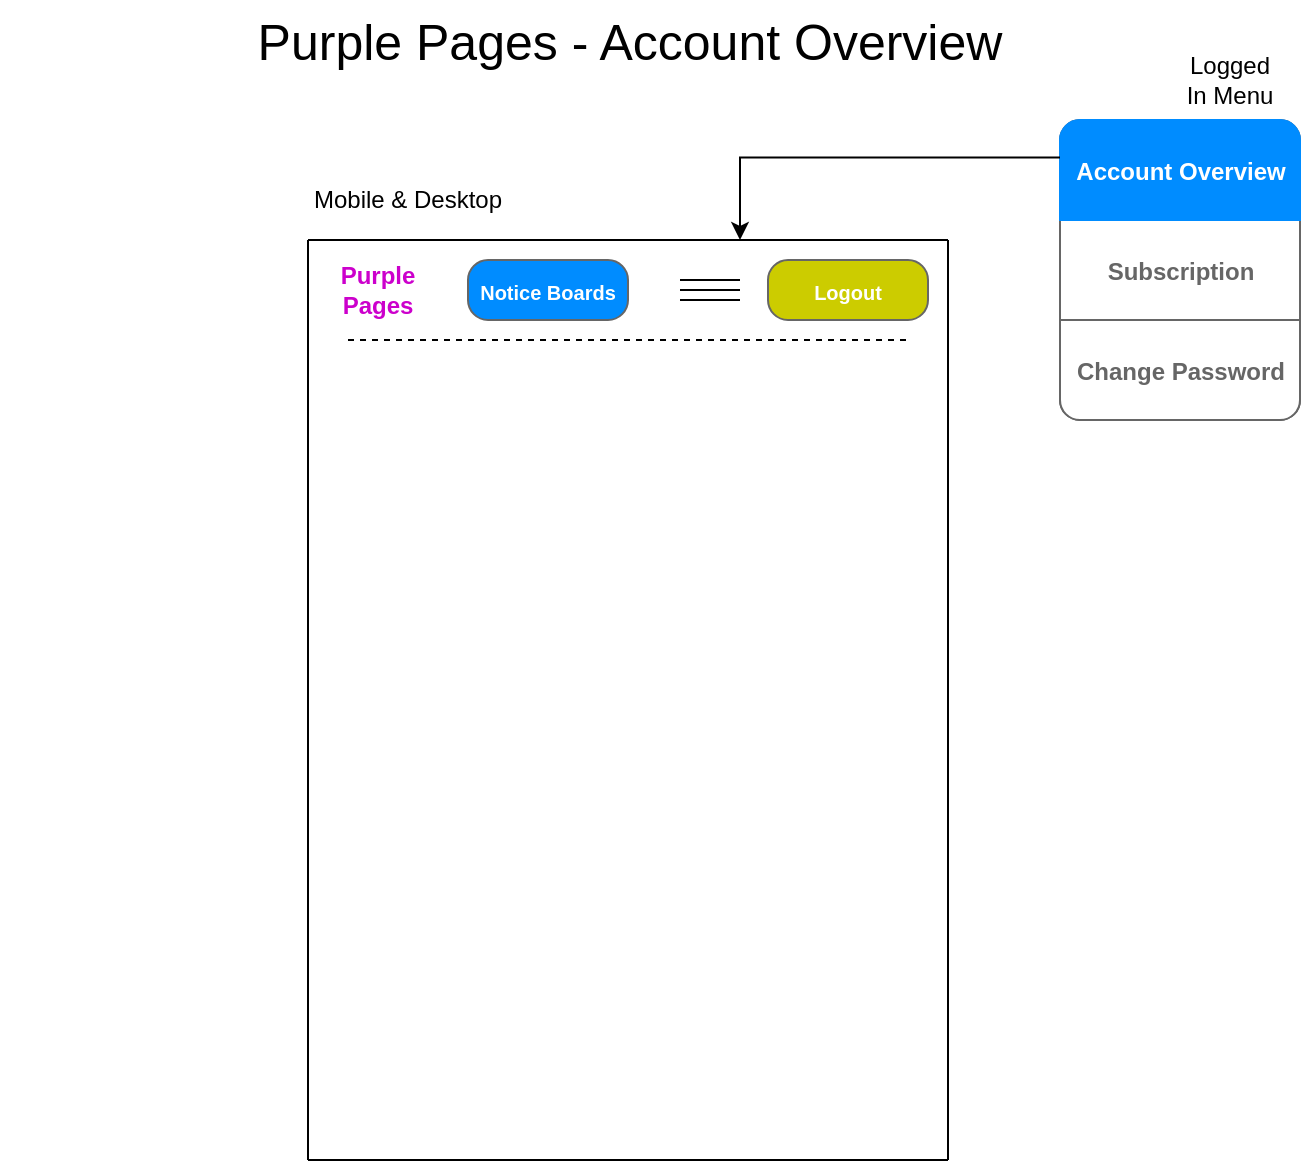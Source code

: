 <mxfile version="12.1.0" type="device" pages="1"><diagram id="4r0fBzSc8f4pYXhXA40c" name="Page-1"><mxGraphModel dx="1408" dy="699" grid="1" gridSize="10" guides="1" tooltips="1" connect="1" arrows="1" fold="1" page="1" pageScale="1" pageWidth="850" pageHeight="1100" math="0" shadow="0"><root><mxCell id="0"/><mxCell id="1" parent="0"/><mxCell id="d-PyySIdQM4EPSaNK-hC-1" value="Purple Pages - Account Overview" style="text;html=1;strokeColor=none;fillColor=none;align=center;verticalAlign=middle;whiteSpace=wrap;rounded=0;fontSize=25;" parent="1" vertex="1"><mxGeometry x="110" y="20" width="630" height="40" as="geometry"/></mxCell><mxCell id="d-PyySIdQM4EPSaNK-hC-2" value="" style="endArrow=none;html=1;" parent="1" edge="1"><mxGeometry width="50" height="50" relative="1" as="geometry"><mxPoint x="264" y="140" as="sourcePoint"/><mxPoint x="584" y="140" as="targetPoint"/></mxGeometry></mxCell><mxCell id="d-PyySIdQM4EPSaNK-hC-3" value="" style="endArrow=none;html=1;" parent="1" edge="1"><mxGeometry width="50" height="50" relative="1" as="geometry"><mxPoint x="264" y="600" as="sourcePoint"/><mxPoint x="264" y="140" as="targetPoint"/></mxGeometry></mxCell><mxCell id="d-PyySIdQM4EPSaNK-hC-4" value="" style="endArrow=none;html=1;" parent="1" edge="1"><mxGeometry width="50" height="50" relative="1" as="geometry"><mxPoint x="584" y="600" as="sourcePoint"/><mxPoint x="584" y="140" as="targetPoint"/></mxGeometry></mxCell><mxCell id="d-PyySIdQM4EPSaNK-hC-5" value="&lt;b&gt;&lt;font color=&quot;#cc00cc&quot;&gt;Purple&lt;br&gt;Pages&lt;/font&gt;&lt;/b&gt;" style="text;html=1;strokeColor=none;fillColor=none;align=center;verticalAlign=middle;whiteSpace=wrap;rounded=0;" parent="1" vertex="1"><mxGeometry x="274" y="150" width="50" height="30" as="geometry"/></mxCell><mxCell id="d-PyySIdQM4EPSaNK-hC-6" value="&lt;font style=&quot;font-size: 10px&quot;&gt;Notice Boards&lt;/font&gt;" style="strokeWidth=1;shadow=0;dashed=0;align=center;html=1;shape=mxgraph.mockup.buttons.button;strokeColor=#666666;fontColor=#ffffff;mainText=;buttonStyle=round;fontSize=17;fontStyle=1;fillColor=#008cff;whiteSpace=wrap;" parent="1" vertex="1"><mxGeometry x="344" y="150" width="80" height="30" as="geometry"/></mxCell><mxCell id="d-PyySIdQM4EPSaNK-hC-7" value="&lt;span style=&quot;font-size: 10px&quot;&gt;Logout&lt;/span&gt;" style="strokeWidth=1;shadow=0;dashed=0;align=center;html=1;shape=mxgraph.mockup.buttons.button;strokeColor=#666666;fontColor=#ffffff;mainText=;buttonStyle=round;fontSize=17;fontStyle=1;fillColor=#CCCC00;whiteSpace=wrap;" parent="1" vertex="1"><mxGeometry x="494" y="150" width="80" height="30" as="geometry"/></mxCell><mxCell id="d-PyySIdQM4EPSaNK-hC-14" value="" style="endArrow=none;dashed=1;html=1;" parent="1" edge="1"><mxGeometry width="50" height="50" relative="1" as="geometry"><mxPoint x="284" y="190" as="sourcePoint"/><mxPoint x="564" y="190" as="targetPoint"/></mxGeometry></mxCell><mxCell id="d-PyySIdQM4EPSaNK-hC-33" value="" style="endArrow=none;html=1;" parent="1" edge="1"><mxGeometry width="50" height="50" relative="1" as="geometry"><mxPoint x="264" y="600" as="sourcePoint"/><mxPoint x="584" y="600" as="targetPoint"/></mxGeometry></mxCell><mxCell id="d-PyySIdQM4EPSaNK-hC-34" value="Mobile &amp;amp; Desktop" style="text;html=1;strokeColor=none;fillColor=none;align=center;verticalAlign=middle;whiteSpace=wrap;rounded=0;" parent="1" vertex="1"><mxGeometry x="264" y="110" width="100" height="20" as="geometry"/></mxCell><mxCell id="-mv9Tmi8zgAod3EZ3BMS-1" value="" style="endArrow=none;html=1;" edge="1" parent="1"><mxGeometry width="50" height="50" relative="1" as="geometry"><mxPoint x="450" y="160" as="sourcePoint"/><mxPoint x="480" y="160" as="targetPoint"/></mxGeometry></mxCell><mxCell id="-mv9Tmi8zgAod3EZ3BMS-2" value="" style="endArrow=none;html=1;" edge="1" parent="1"><mxGeometry width="50" height="50" relative="1" as="geometry"><mxPoint x="450" y="165" as="sourcePoint"/><mxPoint x="480" y="165" as="targetPoint"/></mxGeometry></mxCell><mxCell id="-mv9Tmi8zgAod3EZ3BMS-3" value="" style="endArrow=none;html=1;" edge="1" parent="1"><mxGeometry width="50" height="50" relative="1" as="geometry"><mxPoint x="450" y="170" as="sourcePoint"/><mxPoint x="480" y="170" as="targetPoint"/></mxGeometry></mxCell><mxCell id="-mv9Tmi8zgAod3EZ3BMS-5" value="" style="strokeWidth=1;shadow=0;dashed=0;align=center;html=1;shape=mxgraph.mockup.rrect;rSize=10;fillColor=#ffffff;strokeColor=#666666;" vertex="1" parent="1"><mxGeometry x="640" y="80" width="120" height="150" as="geometry"/></mxCell><mxCell id="-mv9Tmi8zgAod3EZ3BMS-6" value="&lt;font style=&quot;font-size: 12px&quot;&gt;Subscription&lt;/font&gt;" style="strokeColor=inherit;fillColor=inherit;gradientColor=inherit;strokeWidth=1;shadow=0;dashed=0;align=center;html=1;shape=mxgraph.mockup.rrect;rSize=0;fontSize=17;fontColor=#666666;fontStyle=1;resizeWidth=1;" vertex="1" parent="-mv9Tmi8zgAod3EZ3BMS-5"><mxGeometry width="120" height="50" relative="1" as="geometry"><mxPoint y="50" as="offset"/></mxGeometry></mxCell><mxCell id="-mv9Tmi8zgAod3EZ3BMS-8" value="&lt;font style=&quot;font-size: 12px&quot;&gt;Change Password&lt;/font&gt;" style="strokeColor=inherit;fillColor=inherit;gradientColor=inherit;strokeWidth=1;shadow=0;dashed=0;align=center;html=1;shape=mxgraph.mockup.bottomButton;rSize=10;fontSize=17;fontColor=#666666;fontStyle=1;resizeWidth=1;" vertex="1" parent="-mv9Tmi8zgAod3EZ3BMS-5"><mxGeometry y="1" width="120" height="50" relative="1" as="geometry"><mxPoint y="-50" as="offset"/></mxGeometry></mxCell><mxCell id="-mv9Tmi8zgAod3EZ3BMS-9" value="&lt;font style=&quot;font-size: 12px&quot;&gt;Account Overview&lt;/font&gt;" style="strokeWidth=1;shadow=0;dashed=0;align=center;html=1;shape=mxgraph.mockup.topButton;rSize=10;fontSize=17;fontColor=#ffffff;fontStyle=1;fillColor=#008cff;strokeColor=#008cff;resizeWidth=1;" vertex="1" parent="-mv9Tmi8zgAod3EZ3BMS-5"><mxGeometry width="120" height="50" relative="1" as="geometry"/></mxCell><mxCell id="-mv9Tmi8zgAod3EZ3BMS-12" style="edgeStyle=orthogonalEdgeStyle;rounded=0;orthogonalLoop=1;jettySize=auto;html=1;" edge="1" parent="-mv9Tmi8zgAod3EZ3BMS-5" source="-mv9Tmi8zgAod3EZ3BMS-9"><mxGeometry relative="1" as="geometry"><mxPoint x="-160" y="60" as="targetPoint"/><Array as="points"><mxPoint x="-160" y="18.75"/></Array></mxGeometry></mxCell><mxCell id="-mv9Tmi8zgAod3EZ3BMS-13" value="Logged In Menu" style="text;html=1;strokeColor=none;fillColor=none;align=center;verticalAlign=middle;whiteSpace=wrap;rounded=0;" vertex="1" parent="1"><mxGeometry x="700" y="50" width="50" height="20" as="geometry"/></mxCell></root></mxGraphModel></diagram></mxfile>